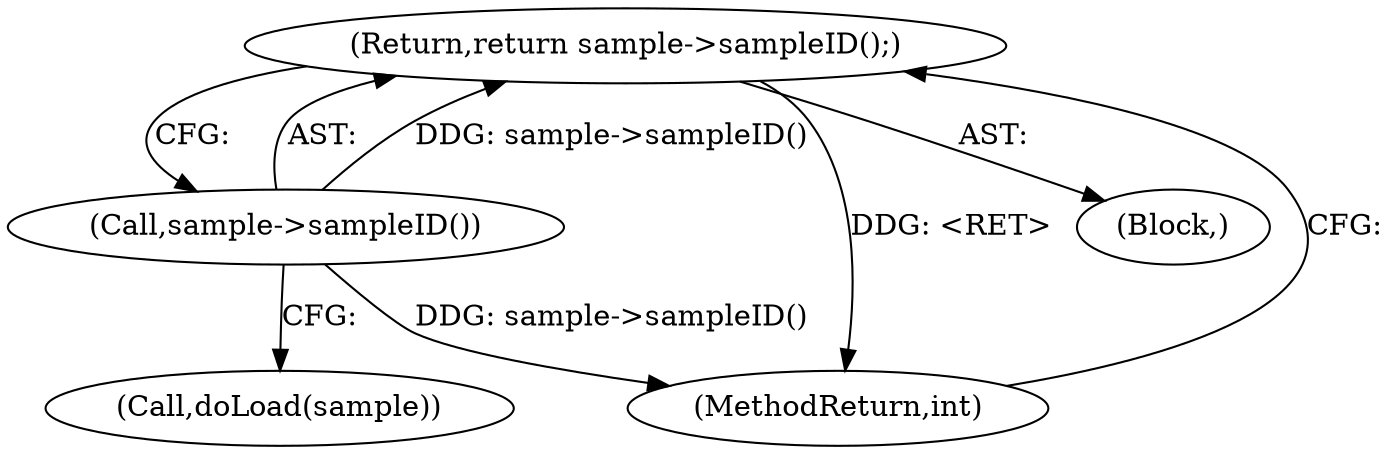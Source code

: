 digraph "1_Android_19c47afbc402542720ddd280e1bbde3b2277b586_0@del" {
"1000119" [label="(Return,return sample->sampleID();)"];
"1000120" [label="(Call,sample->sampleID())"];
"1000121" [label="(MethodReturn,int)"];
"1000103" [label="(Block,)"];
"1000119" [label="(Return,return sample->sampleID();)"];
"1000120" [label="(Call,sample->sampleID())"];
"1000117" [label="(Call,doLoad(sample))"];
"1000119" -> "1000103"  [label="AST: "];
"1000119" -> "1000120"  [label="CFG: "];
"1000120" -> "1000119"  [label="AST: "];
"1000121" -> "1000119"  [label="CFG: "];
"1000119" -> "1000121"  [label="DDG: <RET>"];
"1000120" -> "1000119"  [label="DDG: sample->sampleID()"];
"1000120" -> "1000117"  [label="CFG: "];
"1000120" -> "1000121"  [label="DDG: sample->sampleID()"];
}
